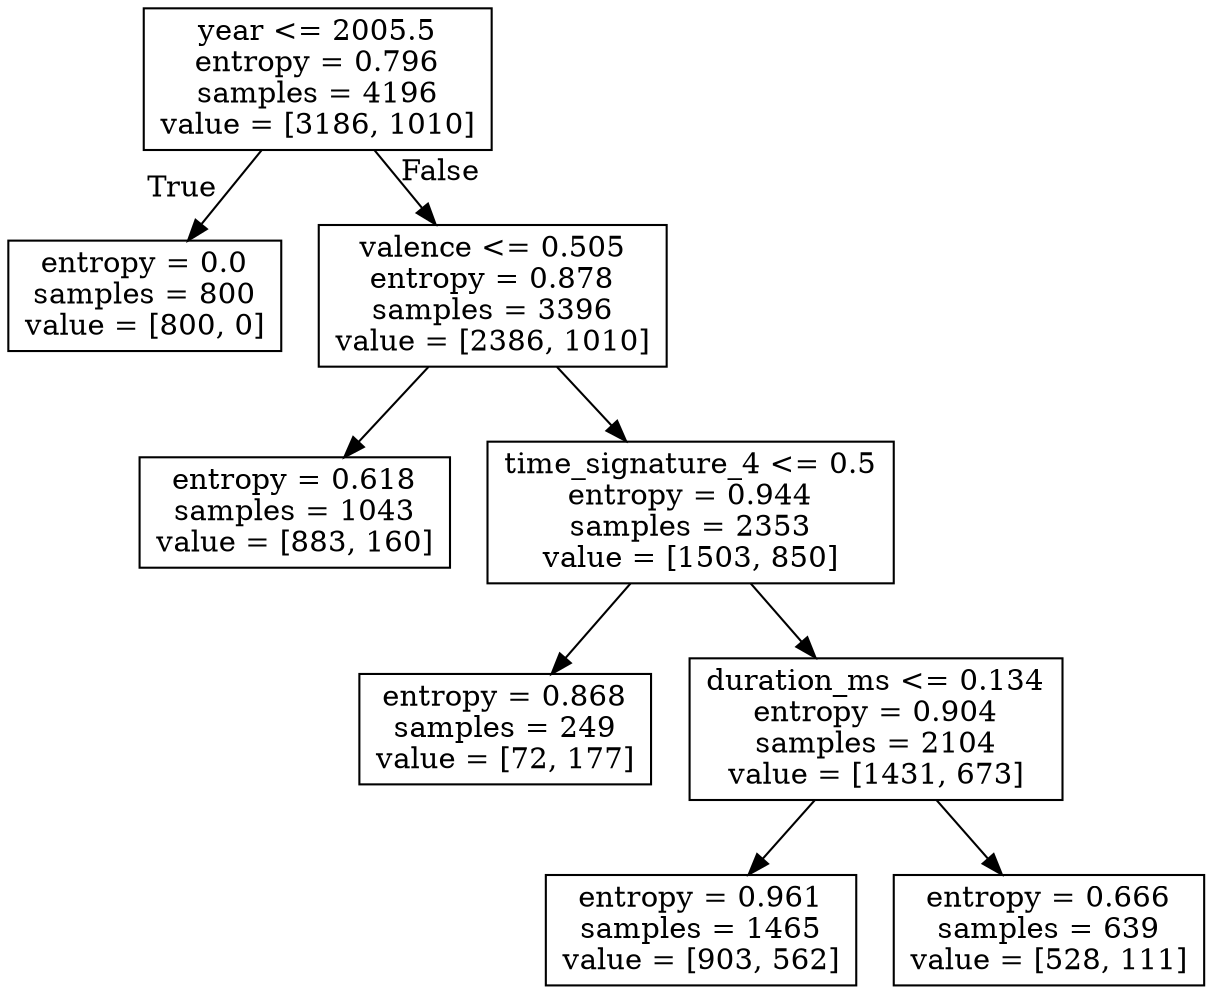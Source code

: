 digraph Tree {
node [shape=box] ;
0 [label="year <= 2005.5\nentropy = 0.796\nsamples = 4196\nvalue = [3186, 1010]"] ;
1 [label="entropy = 0.0\nsamples = 800\nvalue = [800, 0]"] ;
0 -> 1 [labeldistance=2.5, labelangle=45, headlabel="True"] ;
2 [label="valence <= 0.505\nentropy = 0.878\nsamples = 3396\nvalue = [2386, 1010]"] ;
0 -> 2 [labeldistance=2.5, labelangle=-45, headlabel="False"] ;
3 [label="entropy = 0.618\nsamples = 1043\nvalue = [883, 160]"] ;
2 -> 3 ;
4 [label="time_signature_4 <= 0.5\nentropy = 0.944\nsamples = 2353\nvalue = [1503, 850]"] ;
2 -> 4 ;
5 [label="entropy = 0.868\nsamples = 249\nvalue = [72, 177]"] ;
4 -> 5 ;
6 [label="duration_ms <= 0.134\nentropy = 0.904\nsamples = 2104\nvalue = [1431, 673]"] ;
4 -> 6 ;
7 [label="entropy = 0.961\nsamples = 1465\nvalue = [903, 562]"] ;
6 -> 7 ;
8 [label="entropy = 0.666\nsamples = 639\nvalue = [528, 111]"] ;
6 -> 8 ;
}